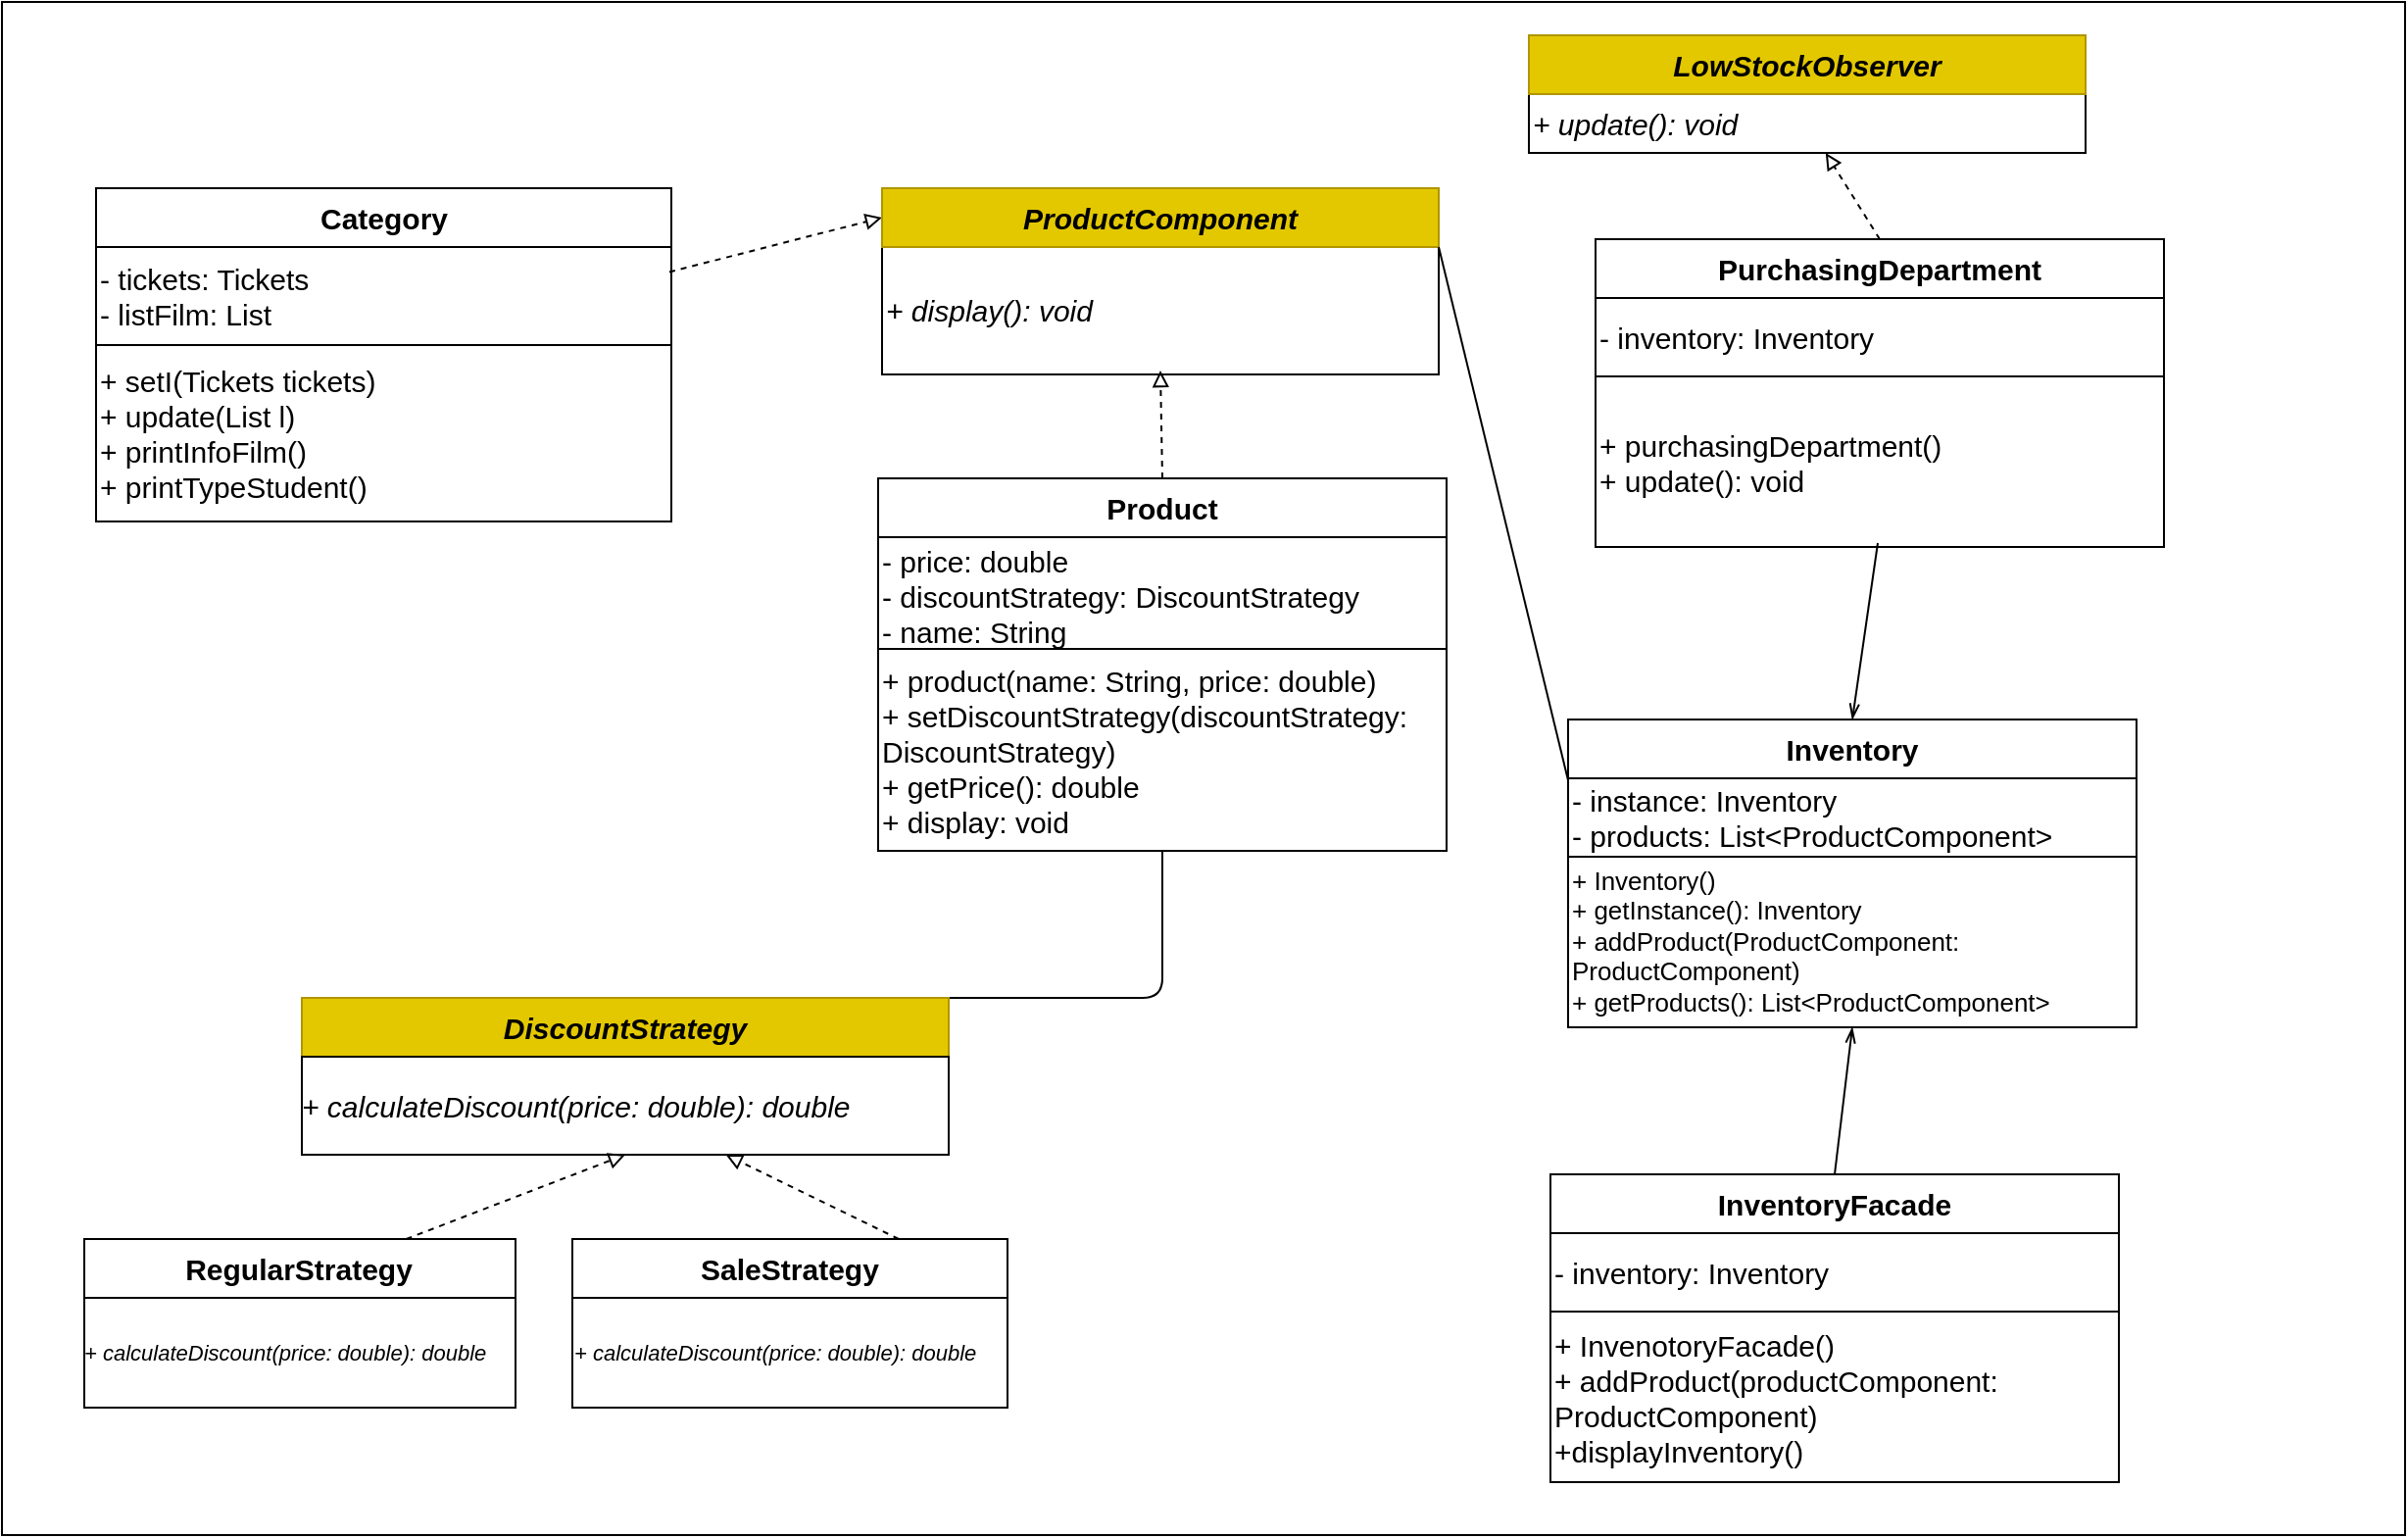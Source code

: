 <mxfile>
    <diagram id="Vc9yZKPAwbdCRDTP20tC" name="Page-1">
        <mxGraphModel dx="1673" dy="282" grid="0" gridSize="10" guides="1" tooltips="1" connect="1" arrows="1" fold="1" page="1" pageScale="1" pageWidth="1100" pageHeight="850" background="#ffffff" math="0" shadow="0">
            <root>
                <mxCell id="0"/>
                <mxCell id="1" parent="0"/>
                <mxCell id="94" value="" style="rounded=0;whiteSpace=wrap;html=1;fillColor=none;strokeColor=#000000;" parent="1" vertex="1">
                    <mxGeometry x="120" y="514" width="330" height="30" as="geometry"/>
                </mxCell>
                <mxCell id="182" style="edgeStyle=none;html=1;exitX=1;exitY=0;exitDx=0;exitDy=0;entryX=0.5;entryY=1;entryDx=0;entryDy=0;strokeColor=#000000;startArrow=none;startFill=0;endArrow=none;endFill=0;" parent="1" source="95" target="164" edge="1">
                    <mxGeometry relative="1" as="geometry">
                        <Array as="points">
                            <mxPoint x="559" y="514"/>
                        </Array>
                    </mxGeometry>
                </mxCell>
                <mxCell id="95" value="DiscountStrategy" style="text;html=1;strokeColor=#B09500;fillColor=#e3c800;align=center;verticalAlign=middle;whiteSpace=wrap;rounded=0;fontColor=#000000;fontStyle=3;fontSize=15;" parent="1" vertex="1">
                    <mxGeometry x="120" y="514" width="330" height="30" as="geometry"/>
                </mxCell>
                <mxCell id="96" value="" style="rounded=0;whiteSpace=wrap;html=1;fillColor=none;strokeColor=#000000;" parent="1" vertex="1">
                    <mxGeometry x="120" y="544" width="330" height="50" as="geometry"/>
                </mxCell>
                <mxCell id="97" value="&lt;pre&gt;&lt;font face=&quot;Helvetica&quot;&gt;+ calculateDiscount(price: double): double&lt;/font&gt;&lt;br&gt;&lt;/pre&gt;" style="text;html=1;strokeColor=none;fillColor=none;align=left;verticalAlign=middle;whiteSpace=wrap;rounded=0;fontColor=#000000;fontStyle=2;fontSize=15;spacing=0;" parent="1" vertex="1">
                    <mxGeometry x="120" y="544" width="330" height="50" as="geometry"/>
                </mxCell>
                <mxCell id="98" value="" style="rounded=0;whiteSpace=wrap;html=1;fillColor=none;strokeColor=#000000;" parent="1" vertex="1">
                    <mxGeometry x="9" y="637" width="220" height="30" as="geometry"/>
                </mxCell>
                <mxCell id="111" style="edgeStyle=none;html=1;exitX=0.75;exitY=0;exitDx=0;exitDy=0;entryX=0.5;entryY=1;entryDx=0;entryDy=0;dashed=1;strokeColor=#000000;fontFamily=Helvetica;fontSize=14;fontColor=#000000;endArrow=block;endFill=0;" parent="1" source="100" target="97" edge="1">
                    <mxGeometry relative="1" as="geometry"/>
                </mxCell>
                <mxCell id="191" value="" style="edgeStyle=none;html=1;" parent="1" source="100" target="102" edge="1">
                    <mxGeometry relative="1" as="geometry"/>
                </mxCell>
                <mxCell id="100" value="RegularStrategy" style="text;html=1;strokeColor=none;fillColor=none;align=center;verticalAlign=middle;whiteSpace=wrap;rounded=0;fontColor=#000000;fontStyle=1;fontSize=15;" parent="1" vertex="1">
                    <mxGeometry x="9" y="637" width="219" height="30" as="geometry"/>
                </mxCell>
                <mxCell id="102" value="" style="rounded=0;whiteSpace=wrap;html=1;fillColor=none;strokeColor=#000000;" parent="1" vertex="1">
                    <mxGeometry x="9" y="667" width="220" height="56" as="geometry"/>
                </mxCell>
                <mxCell id="104" value="" style="rounded=0;whiteSpace=wrap;html=1;fillColor=none;strokeColor=#000000;" parent="1" vertex="1">
                    <mxGeometry x="258" y="637" width="222" height="30" as="geometry"/>
                </mxCell>
                <mxCell id="110" style="edgeStyle=none;html=1;exitX=0.75;exitY=0;exitDx=0;exitDy=0;fontFamily=Helvetica;fontSize=14;fontColor=#000000;dashed=1;strokeColor=#000000;endArrow=block;endFill=0;" parent="1" source="106" target="97" edge="1">
                    <mxGeometry relative="1" as="geometry"/>
                </mxCell>
                <mxCell id="106" value="SaleStrategy" style="text;html=1;strokeColor=none;fillColor=none;align=center;verticalAlign=middle;whiteSpace=wrap;rounded=0;fontColor=#000000;fontStyle=1;fontSize=15;" parent="1" vertex="1">
                    <mxGeometry x="258" y="637" width="222" height="30" as="geometry"/>
                </mxCell>
                <mxCell id="108" value="" style="rounded=0;whiteSpace=wrap;html=1;fillColor=none;strokeColor=#000000;" parent="1" vertex="1">
                    <mxGeometry x="258" y="667" width="222" height="56" as="geometry"/>
                </mxCell>
                <mxCell id="149" value="&lt;pre style=&quot;font-size: 11px;&quot;&gt;&lt;pre style=&quot;font-size: 11px; font-style: italic;&quot;&gt;&lt;font face=&quot;Helvetica&quot; style=&quot;font-size: 11px;&quot;&gt;+ calculateDiscount(price: double): double&lt;/font&gt;&lt;/pre&gt;&lt;/pre&gt;" style="text;html=1;strokeColor=none;fillColor=none;align=left;verticalAlign=middle;whiteSpace=wrap;rounded=0;fontColor=#000000;fontStyle=0;fontSize=11;spacing=0;" parent="1" vertex="1">
                    <mxGeometry x="9" y="670" width="220" height="50" as="geometry"/>
                </mxCell>
                <mxCell id="154" value="" style="rounded=0;whiteSpace=wrap;html=1;fillColor=none;strokeColor=#000000;" parent="1" vertex="1">
                    <mxGeometry x="15" y="101" width="293.5" height="30" as="geometry"/>
                </mxCell>
                <mxCell id="156" value="Category" style="text;html=1;strokeColor=none;fillColor=none;align=center;verticalAlign=middle;whiteSpace=wrap;rounded=0;fontColor=#000000;fontStyle=1;fontSize=15;" parent="1" vertex="1">
                    <mxGeometry x="15" y="101" width="293.5" height="30" as="geometry"/>
                </mxCell>
                <mxCell id="157" value="" style="rounded=0;whiteSpace=wrap;html=1;fillColor=none;strokeColor=#000000;" parent="1" vertex="1">
                    <mxGeometry x="15" y="131" width="293.5" height="50" as="geometry"/>
                </mxCell>
                <mxCell id="197" style="edgeStyle=none;html=1;exitX=1;exitY=0.25;exitDx=0;exitDy=0;entryX=0;entryY=0.5;entryDx=0;entryDy=0;fontSize=11;endArrow=block;endFill=0;dashed=1;strokeColor=#000000;" parent="1" source="158" target="168" edge="1">
                    <mxGeometry relative="1" as="geometry"/>
                </mxCell>
                <mxCell id="158" value="- tickets: Tickets&#10;- listFilm: List" style="text;html=1;strokeColor=none;fillColor=none;align=left;verticalAlign=middle;whiteSpace=wrap;rounded=0;fontColor=#000000;fontStyle=0;fontSize=15;" parent="1" vertex="1">
                    <mxGeometry x="15" y="131.5" width="292.5" height="49" as="geometry"/>
                </mxCell>
                <mxCell id="160" value="" style="rounded=0;whiteSpace=wrap;html=1;fillColor=none;strokeColor=#000000;" parent="1" vertex="1">
                    <mxGeometry x="414" y="249" width="290" height="30" as="geometry"/>
                </mxCell>
                <mxCell id="161" value="" style="rounded=0;whiteSpace=wrap;html=1;fillColor=none;strokeColor=#000000;" parent="1" vertex="1">
                    <mxGeometry x="414" y="279" width="290" height="57" as="geometry"/>
                </mxCell>
                <mxCell id="184" style="edgeStyle=none;html=1;exitX=0.5;exitY=0;exitDx=0;exitDy=0;entryX=0.5;entryY=1;entryDx=0;entryDy=0;strokeColor=#000000;startArrow=none;startFill=0;endArrow=block;endFill=0;dashed=1;" parent="1" source="162" target="169" edge="1">
                    <mxGeometry relative="1" as="geometry"/>
                </mxCell>
                <mxCell id="162" value="Product" style="text;html=1;strokeColor=none;fillColor=none;align=center;verticalAlign=middle;whiteSpace=wrap;rounded=0;fontColor=#000000;fontStyle=1;fontSize=15;" parent="1" vertex="1">
                    <mxGeometry x="414" y="249" width="290" height="30" as="geometry"/>
                </mxCell>
                <mxCell id="163" value="- price: double&lt;br&gt;- discountStrategy: DiscountStrategy&lt;br&gt;- name: String" style="text;html=1;strokeColor=none;fillColor=none;align=left;verticalAlign=middle;whiteSpace=wrap;rounded=0;fontColor=#000000;fontStyle=0;fontSize=15;" parent="1" vertex="1">
                    <mxGeometry x="414" y="280" width="288" height="57" as="geometry"/>
                </mxCell>
                <mxCell id="164" value="" style="rounded=0;whiteSpace=wrap;html=1;fillColor=none;strokeColor=#000000;" parent="1" vertex="1">
                    <mxGeometry x="414" y="336" width="290" height="103" as="geometry"/>
                </mxCell>
                <mxCell id="165" value="+ product(name: String, price: double)&lt;br&gt;+ setDiscountStrategy(discountStrategy: DiscountStrategy)&lt;br&gt;+ getPrice(): double&lt;br&gt;+ display: void" style="text;html=1;strokeColor=none;fillColor=none;align=left;verticalAlign=middle;whiteSpace=wrap;rounded=0;fontColor=#000000;fontStyle=0;fontSize=15;" parent="1" vertex="1">
                    <mxGeometry x="414" y="336" width="288" height="103" as="geometry"/>
                </mxCell>
                <mxCell id="166" value="" style="rounded=0;whiteSpace=wrap;html=1;fillColor=none;strokeColor=#000000;" parent="1" vertex="1">
                    <mxGeometry x="416" y="101" width="284" height="30" as="geometry"/>
                </mxCell>
                <mxCell id="167" value="" style="rounded=0;whiteSpace=wrap;html=1;fillColor=none;strokeColor=#000000;" parent="1" vertex="1">
                    <mxGeometry x="416" y="131" width="284" height="65" as="geometry"/>
                </mxCell>
                <mxCell id="168" value="ProductComponent" style="text;html=1;strokeColor=#B09500;fillColor=#e3c800;align=center;verticalAlign=middle;whiteSpace=wrap;rounded=0;fontStyle=3;fontSize=15;fontColor=#000000;" parent="1" vertex="1">
                    <mxGeometry x="416" y="101" width="284" height="30" as="geometry"/>
                </mxCell>
                <mxCell id="169" value="+ display(): void" style="text;html=1;strokeColor=none;fillColor=none;align=left;verticalAlign=middle;whiteSpace=wrap;rounded=0;fontColor=#000000;fontStyle=2;fontSize=15;" parent="1" vertex="1">
                    <mxGeometry x="416" y="131" width="284" height="63" as="geometry"/>
                </mxCell>
                <mxCell id="170" value="" style="rounded=0;whiteSpace=wrap;html=1;fillColor=none;strokeColor=#000000;" parent="1" vertex="1">
                    <mxGeometry x="757" y="604" width="290" height="30" as="geometry"/>
                </mxCell>
                <mxCell id="171" value="" style="rounded=0;whiteSpace=wrap;html=1;fillColor=none;strokeColor=#000000;" parent="1" vertex="1">
                    <mxGeometry x="757" y="634" width="290" height="40" as="geometry"/>
                </mxCell>
                <mxCell id="200" style="edgeStyle=none;html=1;exitX=0.5;exitY=0;exitDx=0;exitDy=0;entryX=0.5;entryY=1;entryDx=0;entryDy=0;strokeColor=#000000;fontSize=11;endArrow=openThin;endFill=0;" parent="1" source="172" target="180" edge="1">
                    <mxGeometry relative="1" as="geometry"/>
                </mxCell>
                <mxCell id="172" value="InventoryFacade" style="text;html=1;strokeColor=none;fillColor=none;align=center;verticalAlign=middle;whiteSpace=wrap;rounded=0;fontColor=#000000;fontStyle=1;fontSize=15;" parent="1" vertex="1">
                    <mxGeometry x="757" y="604" width="290" height="30" as="geometry"/>
                </mxCell>
                <mxCell id="173" value="- inventory: Inventory&lt;br&gt;" style="text;html=1;strokeColor=none;fillColor=none;align=left;verticalAlign=middle;whiteSpace=wrap;rounded=0;fontColor=#000000;fontStyle=0;fontSize=15;" parent="1" vertex="1">
                    <mxGeometry x="757" y="633" width="292" height="41" as="geometry"/>
                </mxCell>
                <mxCell id="174" value="" style="rounded=0;whiteSpace=wrap;html=1;fillColor=none;strokeColor=#000000;" parent="1" vertex="1">
                    <mxGeometry x="757" y="674" width="290" height="87" as="geometry"/>
                </mxCell>
                <mxCell id="175" value="+ InvenotoryFacade()&lt;br&gt;+ addProduct(productComponent: ProductComponent)&lt;br&gt;+displayInventory()" style="text;html=1;strokeColor=none;fillColor=none;align=left;verticalAlign=middle;whiteSpace=wrap;rounded=0;fontColor=#000000;fontStyle=0;fontSize=15;" parent="1" vertex="1">
                    <mxGeometry x="757" y="677" width="288" height="82" as="geometry"/>
                </mxCell>
                <mxCell id="176" value="" style="rounded=0;whiteSpace=wrap;html=1;fillColor=none;strokeColor=#000000;" parent="1" vertex="1">
                    <mxGeometry x="766" y="372" width="290" height="30" as="geometry"/>
                </mxCell>
                <mxCell id="177" value="" style="rounded=0;whiteSpace=wrap;html=1;fillColor=none;strokeColor=#000000;" parent="1" vertex="1">
                    <mxGeometry x="766" y="402" width="290" height="40" as="geometry"/>
                </mxCell>
                <mxCell id="178" value="Inventory" style="text;html=1;strokeColor=none;fillColor=none;align=center;verticalAlign=middle;whiteSpace=wrap;rounded=0;fontColor=#000000;fontStyle=1;fontSize=15;" parent="1" vertex="1">
                    <mxGeometry x="766" y="372" width="290" height="30" as="geometry"/>
                </mxCell>
                <mxCell id="198" style="edgeStyle=none;html=1;exitX=0;exitY=0;exitDx=0;exitDy=0;entryX=1;entryY=0;entryDx=0;entryDy=0;strokeColor=#000000;fontSize=11;endArrow=none;endFill=0;" parent="1" source="179" target="169" edge="1">
                    <mxGeometry relative="1" as="geometry"/>
                </mxCell>
                <mxCell id="179" value="- instance: Inventory&lt;br&gt;- products: List&amp;lt;ProductComponent&amp;gt;" style="text;html=1;strokeColor=none;fillColor=none;align=left;verticalAlign=middle;whiteSpace=wrap;rounded=0;fontColor=#000000;fontStyle=0;fontSize=15;" parent="1" vertex="1">
                    <mxGeometry x="766" y="403" width="289" height="38" as="geometry"/>
                </mxCell>
                <mxCell id="180" value="" style="rounded=0;whiteSpace=wrap;html=1;fillColor=none;strokeColor=#000000;" parent="1" vertex="1">
                    <mxGeometry x="766" y="442" width="290" height="87" as="geometry"/>
                </mxCell>
                <mxCell id="181" value="+ Inventory()&lt;br style=&quot;font-size: 13px;&quot;&gt;+ getInstance(): Inventory&lt;br style=&quot;font-size: 13px;&quot;&gt;+ addProduct(ProductComponent: ProductComponent)&lt;br style=&quot;font-size: 13px;&quot;&gt;+ getProducts(): List&amp;lt;ProductComponent&amp;gt;" style="text;html=1;strokeColor=none;fillColor=none;align=left;verticalAlign=middle;whiteSpace=wrap;rounded=0;fontColor=#000000;fontStyle=0;fontSize=13;" parent="1" vertex="1">
                    <mxGeometry x="766" y="443" width="288" height="83" as="geometry"/>
                </mxCell>
                <mxCell id="186" value="" style="rounded=0;whiteSpace=wrap;html=1;fillColor=none;strokeColor=#000000;" parent="1" vertex="1">
                    <mxGeometry x="15" y="181" width="293.5" height="90" as="geometry"/>
                </mxCell>
                <mxCell id="187" value="&lt;pre&gt;&lt;font face=&quot;Helvetica&quot;&gt;+ setI(Tickets tickets)&lt;br&gt;+ update(List l)&lt;br&gt;+ printInfoFilm()&lt;br&gt;+ printTypeStudent()&lt;/font&gt;&lt;br&gt;&lt;/pre&gt;" style="text;html=1;strokeColor=none;fillColor=none;align=left;verticalAlign=middle;whiteSpace=wrap;rounded=0;fontColor=#000000;fontStyle=0;fontSize=15;" parent="1" vertex="1">
                    <mxGeometry x="15" y="180.5" width="292.5" height="90.5" as="geometry"/>
                </mxCell>
                <mxCell id="196" value="&lt;pre style=&quot;font-size: 11px;&quot;&gt;&lt;pre style=&quot;font-size: 11px; font-style: italic;&quot;&gt;&lt;font face=&quot;Helvetica&quot; style=&quot;font-size: 11px;&quot;&gt;+ calculateDiscount(price: double): double&lt;/font&gt;&lt;/pre&gt;&lt;/pre&gt;" style="text;html=1;strokeColor=none;fillColor=none;align=left;verticalAlign=middle;whiteSpace=wrap;rounded=0;fontColor=#000000;fontStyle=0;fontSize=11;spacing=0;" parent="1" vertex="1">
                    <mxGeometry x="259" y="670" width="220" height="50" as="geometry"/>
                </mxCell>
                <mxCell id="201" value="" style="rounded=0;whiteSpace=wrap;html=1;fillColor=none;strokeColor=#000000;" parent="1" vertex="1">
                    <mxGeometry x="746" y="23" width="284" height="30" as="geometry"/>
                </mxCell>
                <mxCell id="202" value="" style="rounded=0;whiteSpace=wrap;html=1;fillColor=none;strokeColor=#000000;" parent="1" vertex="1">
                    <mxGeometry x="746" y="53" width="284" height="30" as="geometry"/>
                </mxCell>
                <mxCell id="203" value="LowStockObserver" style="text;html=1;strokeColor=#B09500;fillColor=#e3c800;align=center;verticalAlign=middle;whiteSpace=wrap;rounded=0;fontStyle=3;fontSize=15;fontColor=#000000;" parent="1" vertex="1">
                    <mxGeometry x="746" y="23" width="284" height="30" as="geometry"/>
                </mxCell>
                <mxCell id="204" value="&lt;pre style=&quot;&quot;&gt;&lt;font face=&quot;Helvetica&quot;&gt;+ update(): void&lt;/font&gt;&lt;/pre&gt;" style="text;html=1;strokeColor=none;fillColor=none;align=left;verticalAlign=middle;whiteSpace=wrap;rounded=0;fontColor=#000000;fontStyle=2;fontSize=15;" parent="1" vertex="1">
                    <mxGeometry x="746" y="53" width="284" height="30" as="geometry"/>
                </mxCell>
                <mxCell id="205" value="" style="rounded=0;whiteSpace=wrap;html=1;fillColor=none;strokeColor=#000000;" parent="1" vertex="1">
                    <mxGeometry x="780" y="127" width="290" height="30" as="geometry"/>
                </mxCell>
                <mxCell id="206" value="" style="rounded=0;whiteSpace=wrap;html=1;fillColor=none;strokeColor=#000000;" parent="1" vertex="1">
                    <mxGeometry x="780" y="157" width="290" height="40" as="geometry"/>
                </mxCell>
                <mxCell id="212" style="edgeStyle=none;html=1;exitX=0.5;exitY=0;exitDx=0;exitDy=0;strokeColor=#000000;fontSize=11;endArrow=block;endFill=0;dashed=1;" parent="1" source="207" target="204" edge="1">
                    <mxGeometry relative="1" as="geometry"/>
                </mxCell>
                <mxCell id="207" value="PurchasingDepartment" style="text;html=1;strokeColor=none;fillColor=none;align=center;verticalAlign=middle;whiteSpace=wrap;rounded=0;fontColor=#000000;fontStyle=1;fontSize=15;" parent="1" vertex="1">
                    <mxGeometry x="780" y="127" width="290" height="30" as="geometry"/>
                </mxCell>
                <mxCell id="208" value="- inventory: Inventory" style="text;html=1;strokeColor=none;fillColor=none;align=left;verticalAlign=middle;whiteSpace=wrap;rounded=0;fontColor=#000000;fontStyle=0;fontSize=15;" parent="1" vertex="1">
                    <mxGeometry x="780" y="156" width="292" height="41" as="geometry"/>
                </mxCell>
                <mxCell id="209" value="" style="rounded=0;whiteSpace=wrap;html=1;fillColor=none;strokeColor=#000000;" parent="1" vertex="1">
                    <mxGeometry x="780" y="197" width="290" height="87" as="geometry"/>
                </mxCell>
                <mxCell id="211" style="edgeStyle=none;html=1;exitX=0.5;exitY=1;exitDx=0;exitDy=0;entryX=0.5;entryY=0;entryDx=0;entryDy=0;strokeColor=#000000;fontSize=11;endArrow=openThin;endFill=0;" parent="1" source="210" target="178" edge="1">
                    <mxGeometry relative="1" as="geometry"/>
                </mxCell>
                <mxCell id="210" value="+ purchasingDepartment()&lt;br&gt;+ update(): void" style="text;html=1;strokeColor=none;fillColor=none;align=left;verticalAlign=middle;whiteSpace=wrap;rounded=0;fontColor=#000000;fontStyle=0;fontSize=15;" parent="1" vertex="1">
                    <mxGeometry x="780" y="200" width="288" height="82" as="geometry"/>
                </mxCell>
                <mxCell id="213" value="" style="rounded=0;whiteSpace=wrap;html=1;fontSize=13;fillColor=none;" parent="1" vertex="1">
                    <mxGeometry x="-33" y="6" width="1226" height="782" as="geometry"/>
                </mxCell>
            </root>
        </mxGraphModel>
    </diagram>
</mxfile>